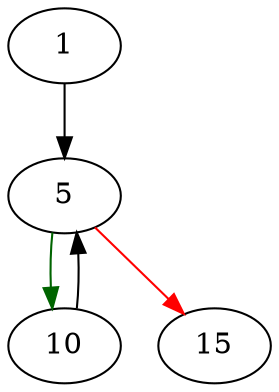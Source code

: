 strict digraph "vdbeSorterTreeDepth" {
	// Node definitions.
	1 [entry=true];
	5;
	10;
	15;

	// Edge definitions.
	1 -> 5;
	5 -> 10 [
		color=darkgreen
		cond=true
	];
	5 -> 15 [
		color=red
		cond=false
	];
	10 -> 5;
}
